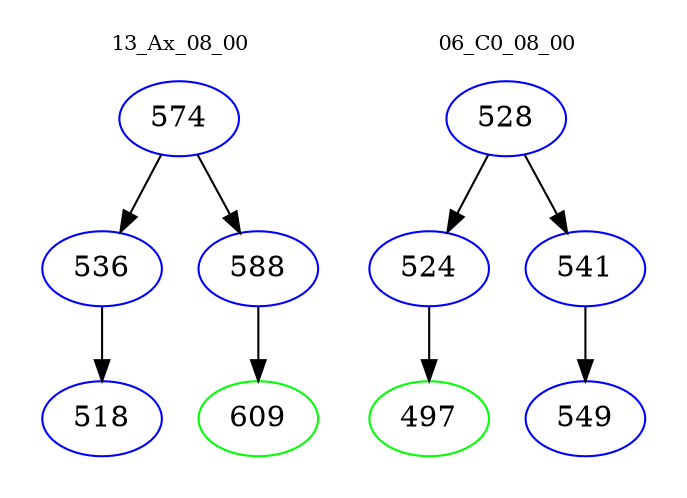 digraph{
subgraph cluster_0 {
color = white
label = "13_Ax_08_00";
fontsize=10;
T0_574 [label="574", color="blue"]
T0_574 -> T0_536 [color="black"]
T0_536 [label="536", color="blue"]
T0_536 -> T0_518 [color="black"]
T0_518 [label="518", color="blue"]
T0_574 -> T0_588 [color="black"]
T0_588 [label="588", color="blue"]
T0_588 -> T0_609 [color="black"]
T0_609 [label="609", color="green"]
}
subgraph cluster_1 {
color = white
label = "06_C0_08_00";
fontsize=10;
T1_528 [label="528", color="blue"]
T1_528 -> T1_524 [color="black"]
T1_524 [label="524", color="blue"]
T1_524 -> T1_497 [color="black"]
T1_497 [label="497", color="green"]
T1_528 -> T1_541 [color="black"]
T1_541 [label="541", color="blue"]
T1_541 -> T1_549 [color="black"]
T1_549 [label="549", color="blue"]
}
}
